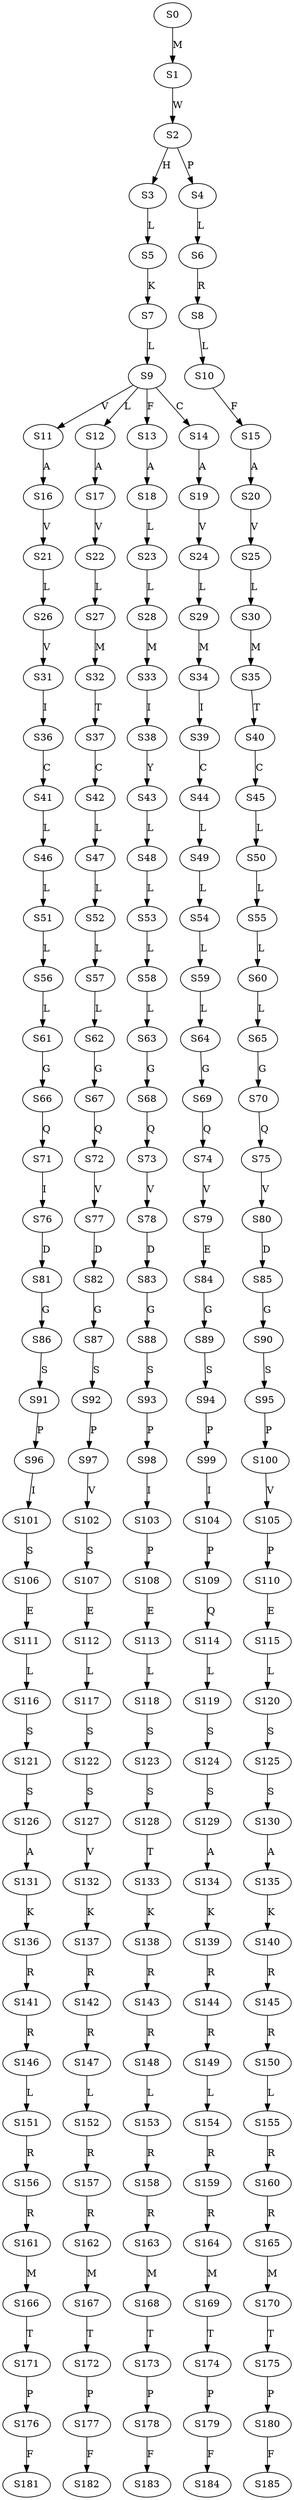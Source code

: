 strict digraph  {
	S0 -> S1 [ label = M ];
	S1 -> S2 [ label = W ];
	S2 -> S3 [ label = H ];
	S2 -> S4 [ label = P ];
	S3 -> S5 [ label = L ];
	S4 -> S6 [ label = L ];
	S5 -> S7 [ label = K ];
	S6 -> S8 [ label = R ];
	S7 -> S9 [ label = L ];
	S8 -> S10 [ label = L ];
	S9 -> S11 [ label = V ];
	S9 -> S12 [ label = L ];
	S9 -> S13 [ label = F ];
	S9 -> S14 [ label = C ];
	S10 -> S15 [ label = F ];
	S11 -> S16 [ label = A ];
	S12 -> S17 [ label = A ];
	S13 -> S18 [ label = A ];
	S14 -> S19 [ label = A ];
	S15 -> S20 [ label = A ];
	S16 -> S21 [ label = V ];
	S17 -> S22 [ label = V ];
	S18 -> S23 [ label = L ];
	S19 -> S24 [ label = V ];
	S20 -> S25 [ label = V ];
	S21 -> S26 [ label = L ];
	S22 -> S27 [ label = L ];
	S23 -> S28 [ label = L ];
	S24 -> S29 [ label = L ];
	S25 -> S30 [ label = L ];
	S26 -> S31 [ label = V ];
	S27 -> S32 [ label = M ];
	S28 -> S33 [ label = M ];
	S29 -> S34 [ label = M ];
	S30 -> S35 [ label = M ];
	S31 -> S36 [ label = I ];
	S32 -> S37 [ label = T ];
	S33 -> S38 [ label = I ];
	S34 -> S39 [ label = I ];
	S35 -> S40 [ label = T ];
	S36 -> S41 [ label = C ];
	S37 -> S42 [ label = C ];
	S38 -> S43 [ label = Y ];
	S39 -> S44 [ label = C ];
	S40 -> S45 [ label = C ];
	S41 -> S46 [ label = L ];
	S42 -> S47 [ label = L ];
	S43 -> S48 [ label = L ];
	S44 -> S49 [ label = L ];
	S45 -> S50 [ label = L ];
	S46 -> S51 [ label = L ];
	S47 -> S52 [ label = L ];
	S48 -> S53 [ label = L ];
	S49 -> S54 [ label = L ];
	S50 -> S55 [ label = L ];
	S51 -> S56 [ label = L ];
	S52 -> S57 [ label = L ];
	S53 -> S58 [ label = L ];
	S54 -> S59 [ label = L ];
	S55 -> S60 [ label = L ];
	S56 -> S61 [ label = L ];
	S57 -> S62 [ label = L ];
	S58 -> S63 [ label = L ];
	S59 -> S64 [ label = L ];
	S60 -> S65 [ label = L ];
	S61 -> S66 [ label = G ];
	S62 -> S67 [ label = G ];
	S63 -> S68 [ label = G ];
	S64 -> S69 [ label = G ];
	S65 -> S70 [ label = G ];
	S66 -> S71 [ label = Q ];
	S67 -> S72 [ label = Q ];
	S68 -> S73 [ label = Q ];
	S69 -> S74 [ label = Q ];
	S70 -> S75 [ label = Q ];
	S71 -> S76 [ label = I ];
	S72 -> S77 [ label = V ];
	S73 -> S78 [ label = V ];
	S74 -> S79 [ label = V ];
	S75 -> S80 [ label = V ];
	S76 -> S81 [ label = D ];
	S77 -> S82 [ label = D ];
	S78 -> S83 [ label = D ];
	S79 -> S84 [ label = E ];
	S80 -> S85 [ label = D ];
	S81 -> S86 [ label = G ];
	S82 -> S87 [ label = G ];
	S83 -> S88 [ label = G ];
	S84 -> S89 [ label = G ];
	S85 -> S90 [ label = G ];
	S86 -> S91 [ label = S ];
	S87 -> S92 [ label = S ];
	S88 -> S93 [ label = S ];
	S89 -> S94 [ label = S ];
	S90 -> S95 [ label = S ];
	S91 -> S96 [ label = P ];
	S92 -> S97 [ label = P ];
	S93 -> S98 [ label = P ];
	S94 -> S99 [ label = P ];
	S95 -> S100 [ label = P ];
	S96 -> S101 [ label = I ];
	S97 -> S102 [ label = V ];
	S98 -> S103 [ label = I ];
	S99 -> S104 [ label = I ];
	S100 -> S105 [ label = V ];
	S101 -> S106 [ label = S ];
	S102 -> S107 [ label = S ];
	S103 -> S108 [ label = P ];
	S104 -> S109 [ label = P ];
	S105 -> S110 [ label = P ];
	S106 -> S111 [ label = E ];
	S107 -> S112 [ label = E ];
	S108 -> S113 [ label = E ];
	S109 -> S114 [ label = Q ];
	S110 -> S115 [ label = E ];
	S111 -> S116 [ label = L ];
	S112 -> S117 [ label = L ];
	S113 -> S118 [ label = L ];
	S114 -> S119 [ label = L ];
	S115 -> S120 [ label = L ];
	S116 -> S121 [ label = S ];
	S117 -> S122 [ label = S ];
	S118 -> S123 [ label = S ];
	S119 -> S124 [ label = S ];
	S120 -> S125 [ label = S ];
	S121 -> S126 [ label = S ];
	S122 -> S127 [ label = S ];
	S123 -> S128 [ label = S ];
	S124 -> S129 [ label = S ];
	S125 -> S130 [ label = S ];
	S126 -> S131 [ label = A ];
	S127 -> S132 [ label = V ];
	S128 -> S133 [ label = T ];
	S129 -> S134 [ label = A ];
	S130 -> S135 [ label = A ];
	S131 -> S136 [ label = K ];
	S132 -> S137 [ label = K ];
	S133 -> S138 [ label = K ];
	S134 -> S139 [ label = K ];
	S135 -> S140 [ label = K ];
	S136 -> S141 [ label = R ];
	S137 -> S142 [ label = R ];
	S138 -> S143 [ label = R ];
	S139 -> S144 [ label = R ];
	S140 -> S145 [ label = R ];
	S141 -> S146 [ label = R ];
	S142 -> S147 [ label = R ];
	S143 -> S148 [ label = R ];
	S144 -> S149 [ label = R ];
	S145 -> S150 [ label = R ];
	S146 -> S151 [ label = L ];
	S147 -> S152 [ label = L ];
	S148 -> S153 [ label = L ];
	S149 -> S154 [ label = L ];
	S150 -> S155 [ label = L ];
	S151 -> S156 [ label = R ];
	S152 -> S157 [ label = R ];
	S153 -> S158 [ label = R ];
	S154 -> S159 [ label = R ];
	S155 -> S160 [ label = R ];
	S156 -> S161 [ label = R ];
	S157 -> S162 [ label = R ];
	S158 -> S163 [ label = R ];
	S159 -> S164 [ label = R ];
	S160 -> S165 [ label = R ];
	S161 -> S166 [ label = M ];
	S162 -> S167 [ label = M ];
	S163 -> S168 [ label = M ];
	S164 -> S169 [ label = M ];
	S165 -> S170 [ label = M ];
	S166 -> S171 [ label = T ];
	S167 -> S172 [ label = T ];
	S168 -> S173 [ label = T ];
	S169 -> S174 [ label = T ];
	S170 -> S175 [ label = T ];
	S171 -> S176 [ label = P ];
	S172 -> S177 [ label = P ];
	S173 -> S178 [ label = P ];
	S174 -> S179 [ label = P ];
	S175 -> S180 [ label = P ];
	S176 -> S181 [ label = F ];
	S177 -> S182 [ label = F ];
	S178 -> S183 [ label = F ];
	S179 -> S184 [ label = F ];
	S180 -> S185 [ label = F ];
}
